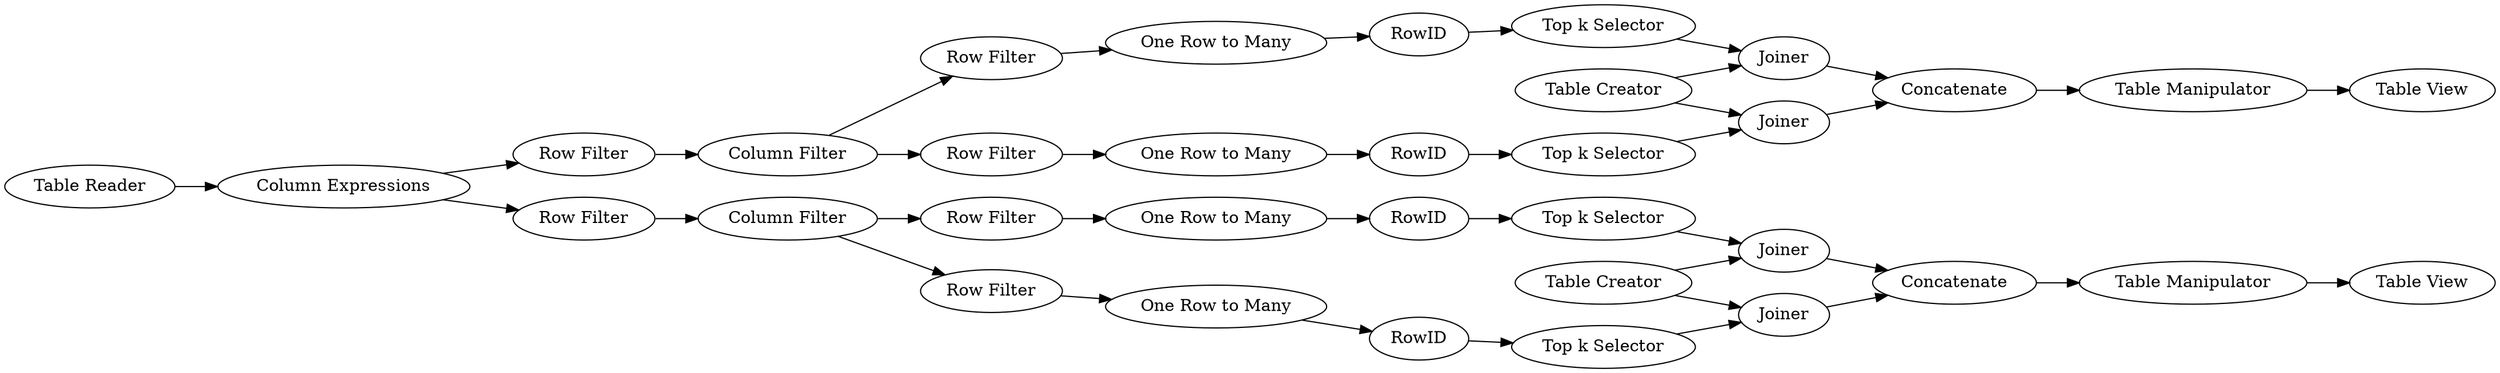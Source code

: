 digraph {
	20 -> 21
	4 -> 5
	32 -> 36
	23 -> 24
	13 -> 14
	9 -> 13
	18 -> 27
	4 -> 6
	6 -> 8
	22 -> 23
	26 -> 32
	21 -> 29
	1 -> 4
	30 -> 33
	11 -> 19
	24 -> 30
	10 -> 16
	37 -> 35
	25 -> 26
	17 -> 18
	14 -> 15
	7 -> 10
	33 -> 37
	29 -> 33
	28 -> 30
	5 -> 7
	8 -> 12
	8 -> 11
	27 -> 32
	12 -> 22
	7 -> 9
	36 -> 34
	19 -> 20
	25 -> 27
	15 -> 26
	16 -> 17
	28 -> 29
	27 [label=Joiner]
	7 [label="Column Filter"]
	9 [label="Row Filter"]
	26 [label=Joiner]
	18 [label="Top k Selector"]
	21 [label="Top k Selector"]
	8 [label="Column Filter"]
	32 [label=Concatenate]
	17 [label=RowID]
	19 [label="One Row to Many"]
	24 [label="Top k Selector"]
	6 [label="Row Filter"]
	15 [label="Top k Selector"]
	25 [label="Table Creator"]
	12 [label="Row Filter"]
	10 [label="Row Filter"]
	16 [label="One Row to Many"]
	1 [label="Table Reader"]
	22 [label="One Row to Many"]
	28 [label="Table Creator"]
	11 [label="Row Filter"]
	4 [label="Column Expressions"]
	23 [label=RowID]
	14 [label=RowID]
	5 [label="Row Filter"]
	13 [label="One Row to Many"]
	20 [label=RowID]
	35 [label="Table View"]
	34 [label="Table View"]
	29 [label=Joiner]
	36 [label="Table Manipulator"]
	33 [label=Concatenate]
	30 [label=Joiner]
	37 [label="Table Manipulator"]
	rankdir=LR
}
